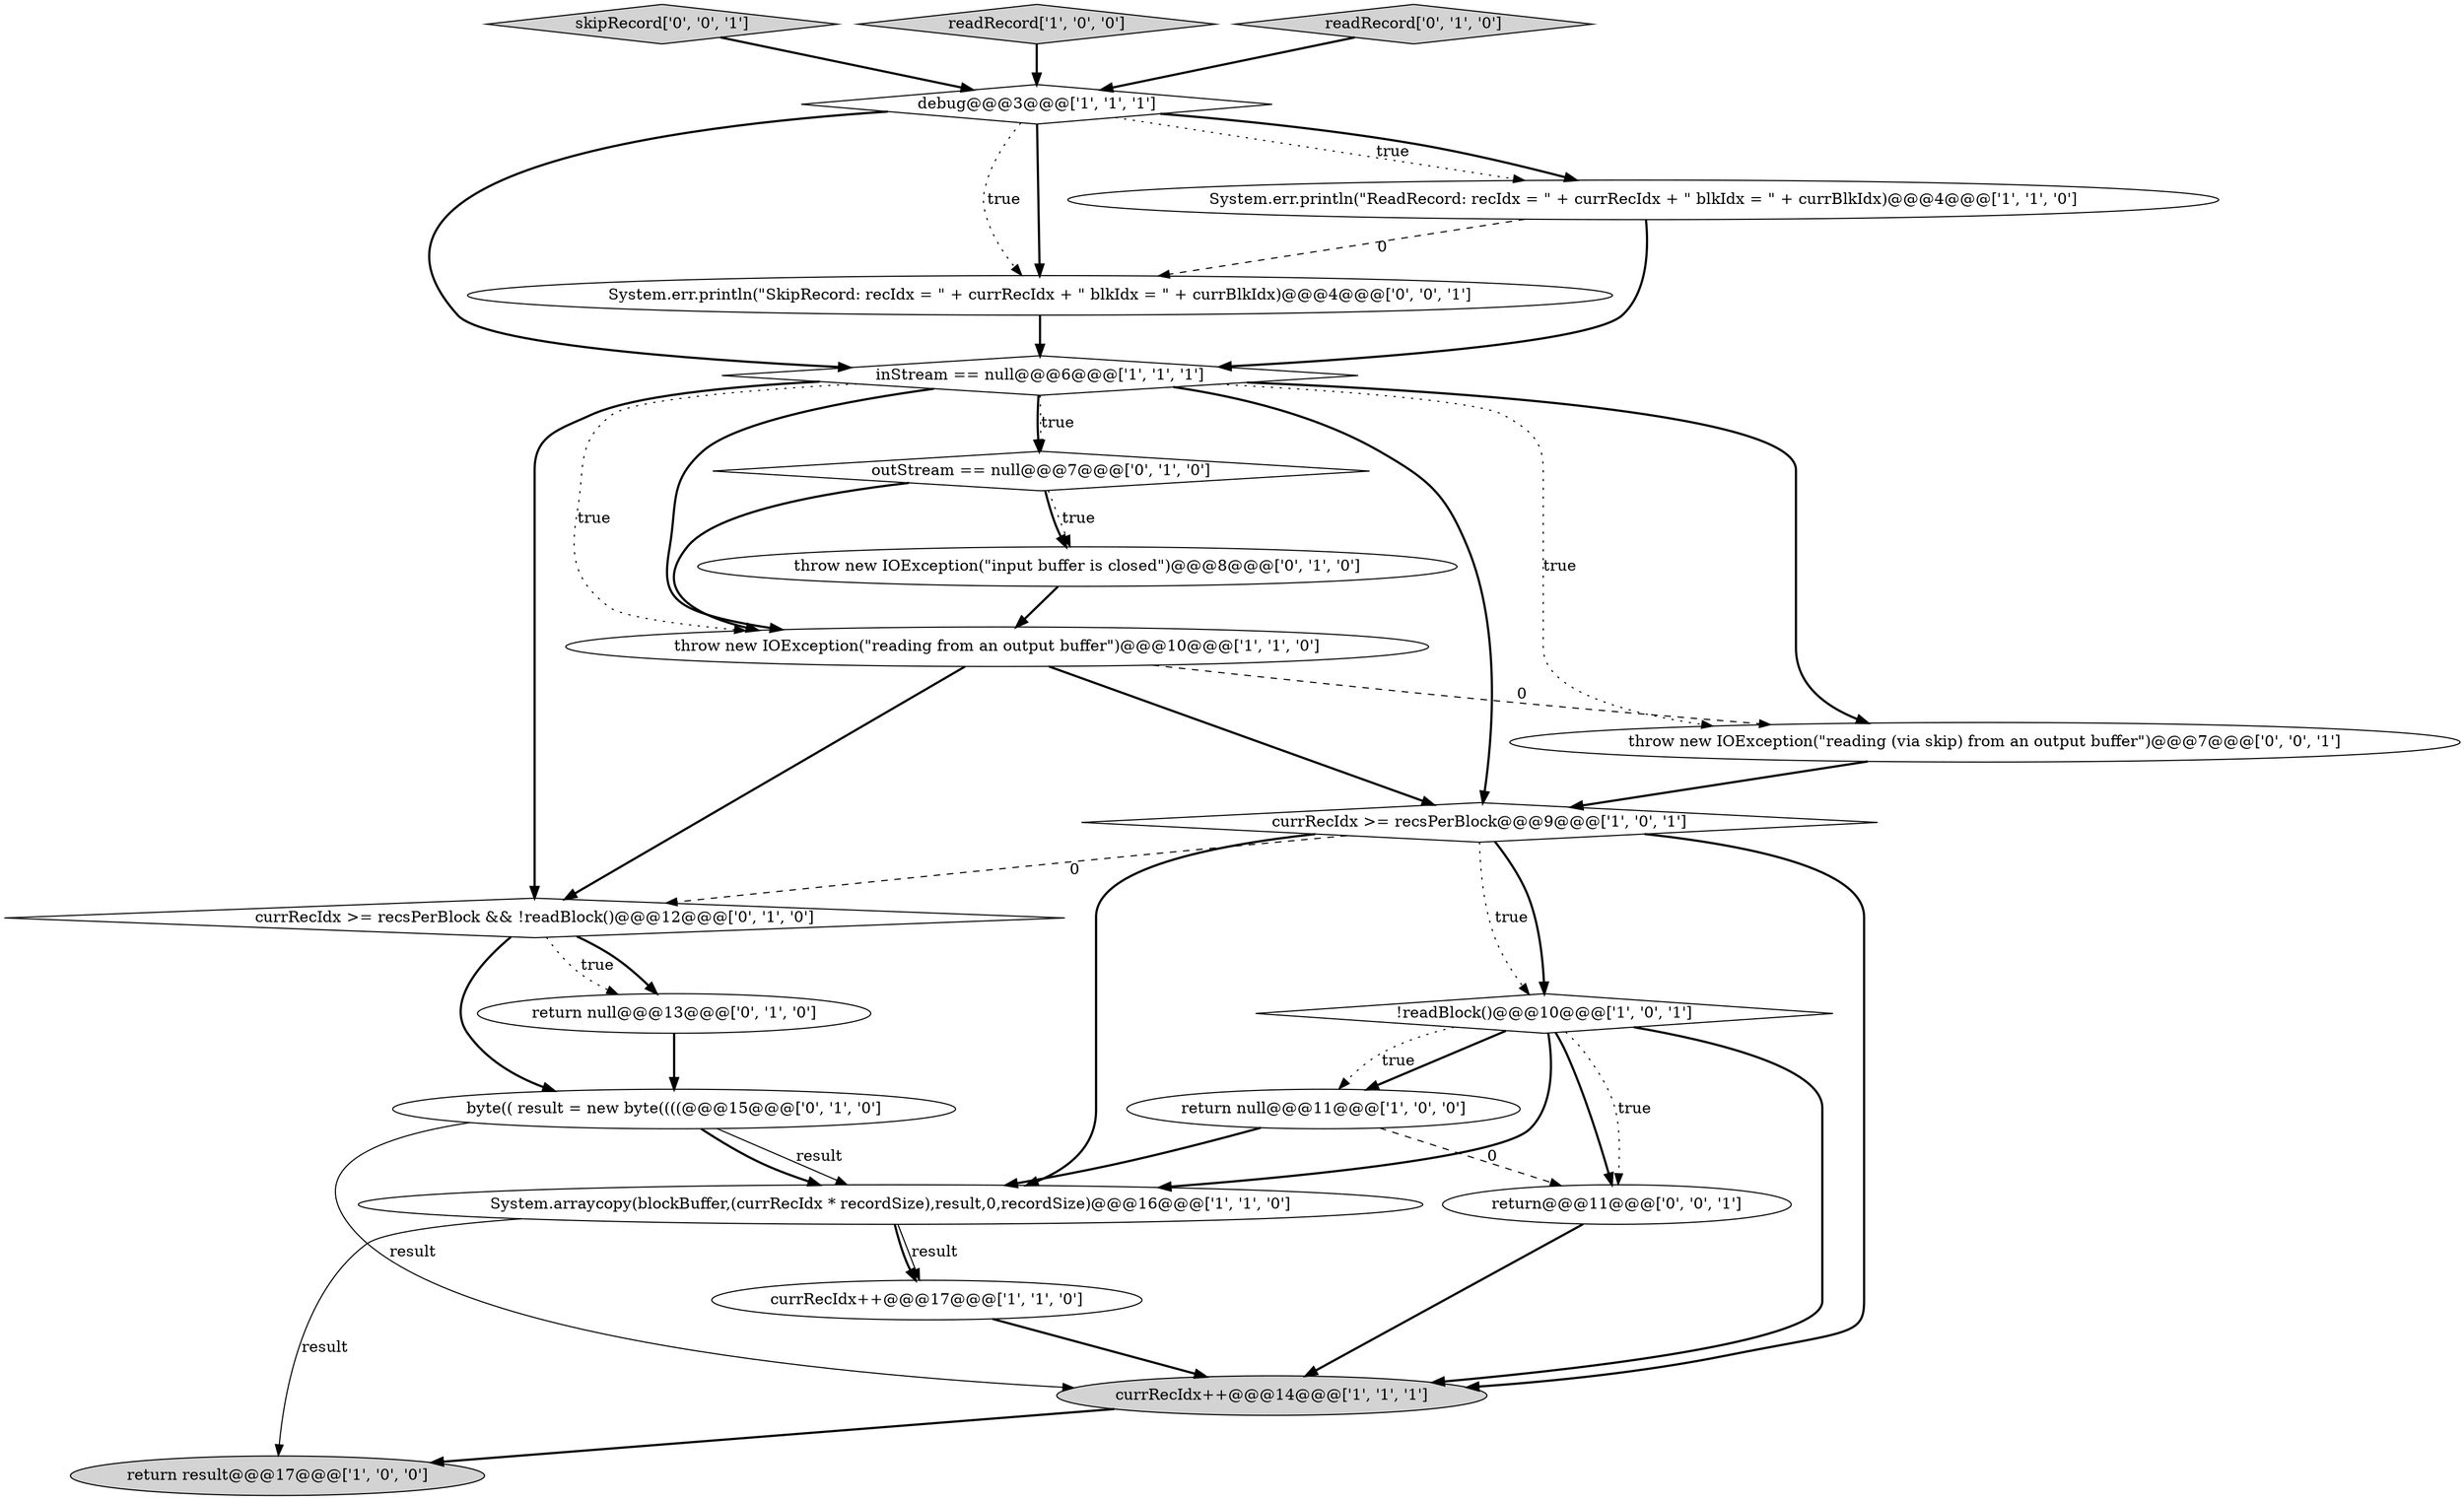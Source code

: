 digraph {
6 [style = filled, label = "currRecIdx++@@@17@@@['1', '1', '0']", fillcolor = white, shape = ellipse image = "AAA0AAABBB1BBB"];
18 [style = filled, label = "return@@@11@@@['0', '0', '1']", fillcolor = white, shape = ellipse image = "AAA0AAABBB3BBB"];
10 [style = filled, label = "!readBlock()@@@10@@@['1', '0', '1']", fillcolor = white, shape = diamond image = "AAA0AAABBB1BBB"];
3 [style = filled, label = "inStream == null@@@6@@@['1', '1', '1']", fillcolor = white, shape = diamond image = "AAA0AAABBB1BBB"];
16 [style = filled, label = "return null@@@13@@@['0', '1', '0']", fillcolor = white, shape = ellipse image = "AAA0AAABBB2BBB"];
20 [style = filled, label = "skipRecord['0', '0', '1']", fillcolor = lightgray, shape = diamond image = "AAA0AAABBB3BBB"];
1 [style = filled, label = "System.arraycopy(blockBuffer,(currRecIdx * recordSize),result,0,recordSize)@@@16@@@['1', '1', '0']", fillcolor = white, shape = ellipse image = "AAA0AAABBB1BBB"];
5 [style = filled, label = "System.err.println(\"ReadRecord: recIdx = \" + currRecIdx + \" blkIdx = \" + currBlkIdx)@@@4@@@['1', '1', '0']", fillcolor = white, shape = ellipse image = "AAA0AAABBB1BBB"];
4 [style = filled, label = "readRecord['1', '0', '0']", fillcolor = lightgray, shape = diamond image = "AAA0AAABBB1BBB"];
15 [style = filled, label = "throw new IOException(\"input buffer is closed\")@@@8@@@['0', '1', '0']", fillcolor = white, shape = ellipse image = "AAA1AAABBB2BBB"];
11 [style = filled, label = "return result@@@17@@@['1', '0', '0']", fillcolor = lightgray, shape = ellipse image = "AAA0AAABBB1BBB"];
0 [style = filled, label = "throw new IOException(\"reading from an output buffer\")@@@10@@@['1', '1', '0']", fillcolor = white, shape = ellipse image = "AAA0AAABBB1BBB"];
13 [style = filled, label = "outStream == null@@@7@@@['0', '1', '0']", fillcolor = white, shape = diamond image = "AAA1AAABBB2BBB"];
14 [style = filled, label = "readRecord['0', '1', '0']", fillcolor = lightgray, shape = diamond image = "AAA0AAABBB2BBB"];
19 [style = filled, label = "System.err.println(\"SkipRecord: recIdx = \" + currRecIdx + \" blkIdx = \" + currBlkIdx)@@@4@@@['0', '0', '1']", fillcolor = white, shape = ellipse image = "AAA0AAABBB3BBB"];
2 [style = filled, label = "currRecIdx++@@@14@@@['1', '1', '1']", fillcolor = lightgray, shape = ellipse image = "AAA0AAABBB1BBB"];
21 [style = filled, label = "throw new IOException(\"reading (via skip) from an output buffer\")@@@7@@@['0', '0', '1']", fillcolor = white, shape = ellipse image = "AAA0AAABBB3BBB"];
7 [style = filled, label = "debug@@@3@@@['1', '1', '1']", fillcolor = white, shape = diamond image = "AAA0AAABBB1BBB"];
8 [style = filled, label = "return null@@@11@@@['1', '0', '0']", fillcolor = white, shape = ellipse image = "AAA0AAABBB1BBB"];
17 [style = filled, label = "byte(( result = new byte((((@@@15@@@['0', '1', '0']", fillcolor = white, shape = ellipse image = "AAA0AAABBB2BBB"];
12 [style = filled, label = "currRecIdx >= recsPerBlock && !readBlock()@@@12@@@['0', '1', '0']", fillcolor = white, shape = diamond image = "AAA1AAABBB2BBB"];
9 [style = filled, label = "currRecIdx >= recsPerBlock@@@9@@@['1', '0', '1']", fillcolor = white, shape = diamond image = "AAA0AAABBB1BBB"];
19->3 [style = bold, label=""];
7->19 [style = dotted, label="true"];
14->7 [style = bold, label=""];
13->15 [style = bold, label=""];
1->11 [style = solid, label="result"];
4->7 [style = bold, label=""];
10->2 [style = bold, label=""];
9->12 [style = dashed, label="0"];
8->18 [style = dashed, label="0"];
18->2 [style = bold, label=""];
20->7 [style = bold, label=""];
17->2 [style = solid, label="result"];
0->21 [style = dashed, label="0"];
13->0 [style = bold, label=""];
12->16 [style = dotted, label="true"];
2->11 [style = bold, label=""];
3->21 [style = dotted, label="true"];
3->21 [style = bold, label=""];
0->9 [style = bold, label=""];
9->2 [style = bold, label=""];
10->8 [style = bold, label=""];
17->1 [style = solid, label="result"];
5->19 [style = dashed, label="0"];
1->6 [style = bold, label=""];
3->13 [style = bold, label=""];
9->10 [style = dotted, label="true"];
6->2 [style = bold, label=""];
10->18 [style = bold, label=""];
12->16 [style = bold, label=""];
7->5 [style = dotted, label="true"];
8->1 [style = bold, label=""];
3->0 [style = dotted, label="true"];
7->3 [style = bold, label=""];
10->1 [style = bold, label=""];
15->0 [style = bold, label=""];
12->17 [style = bold, label=""];
10->18 [style = dotted, label="true"];
0->12 [style = bold, label=""];
3->12 [style = bold, label=""];
10->8 [style = dotted, label="true"];
3->0 [style = bold, label=""];
3->9 [style = bold, label=""];
1->6 [style = solid, label="result"];
7->5 [style = bold, label=""];
13->15 [style = dotted, label="true"];
16->17 [style = bold, label=""];
5->3 [style = bold, label=""];
21->9 [style = bold, label=""];
7->19 [style = bold, label=""];
9->1 [style = bold, label=""];
3->13 [style = dotted, label="true"];
9->10 [style = bold, label=""];
17->1 [style = bold, label=""];
}
